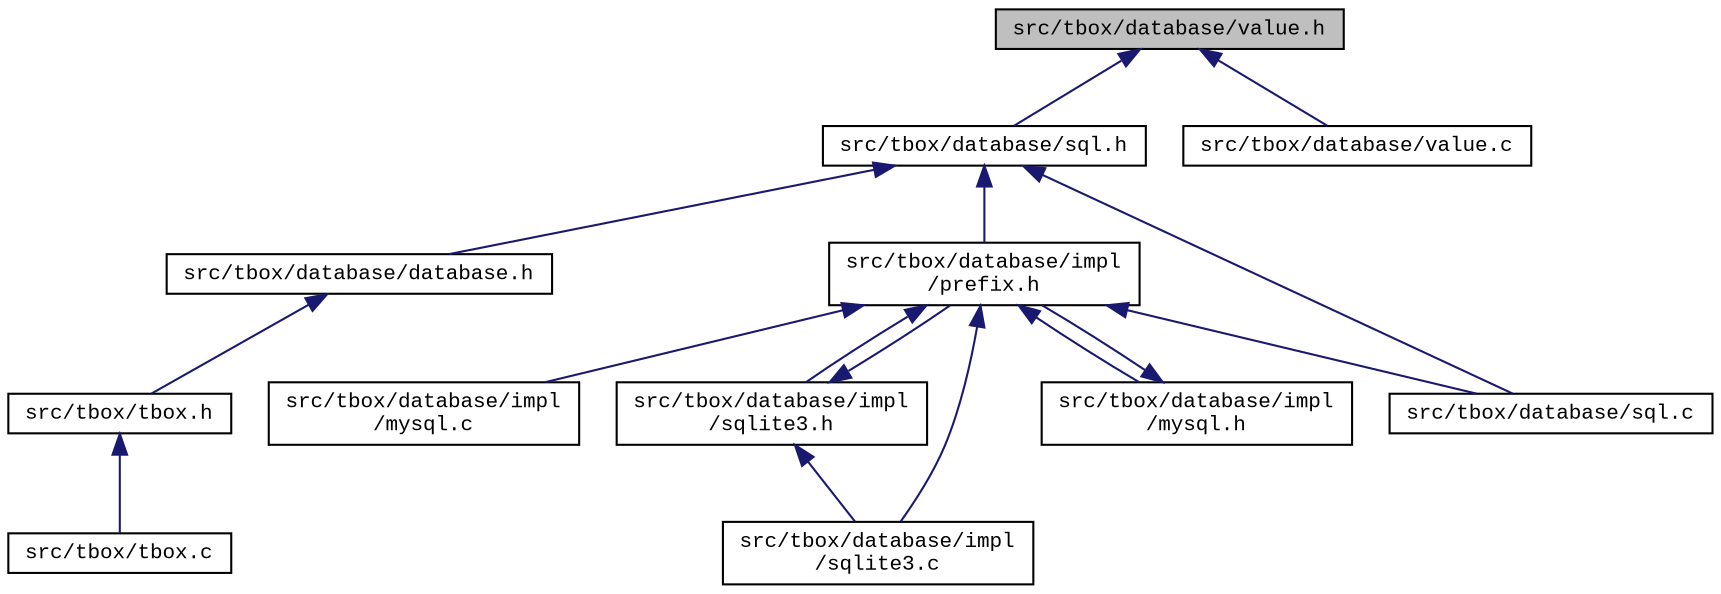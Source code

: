digraph "src/tbox/database/value.h"
{
  edge [fontname="CourierNew",fontsize="10",labelfontname="CourierNew",labelfontsize="10"];
  node [fontname="CourierNew",fontsize="10",shape=record];
  Node1 [label="src/tbox/database/value.h",height=0.2,width=0.4,color="black", fillcolor="grey75", style="filled" fontcolor="black"];
  Node1 -> Node2 [dir="back",color="midnightblue",fontsize="10",style="solid",fontname="CourierNew"];
  Node2 [label="src/tbox/database/sql.h",height=0.2,width=0.4,color="black", fillcolor="white", style="filled",URL="$d4/d59/sql_8h.html"];
  Node2 -> Node3 [dir="back",color="midnightblue",fontsize="10",style="solid",fontname="CourierNew"];
  Node3 [label="src/tbox/database/database.h",height=0.2,width=0.4,color="black", fillcolor="white", style="filled",URL="$d8/d9c/database_8h.html"];
  Node3 -> Node4 [dir="back",color="midnightblue",fontsize="10",style="solid",fontname="CourierNew"];
  Node4 [label="src/tbox/tbox.h",height=0.2,width=0.4,color="black", fillcolor="white", style="filled",URL="$da/dec/tbox_8h.html"];
  Node4 -> Node5 [dir="back",color="midnightblue",fontsize="10",style="solid",fontname="CourierNew"];
  Node5 [label="src/tbox/tbox.c",height=0.2,width=0.4,color="black", fillcolor="white", style="filled",URL="$d4/dfe/tbox_8c.html"];
  Node2 -> Node6 [dir="back",color="midnightblue",fontsize="10",style="solid",fontname="CourierNew"];
  Node6 [label="src/tbox/database/impl\l/prefix.h",height=0.2,width=0.4,color="black", fillcolor="white", style="filled",URL="$da/d2f/database_2impl_2prefix_8h_source.html"];
  Node6 -> Node7 [dir="back",color="midnightblue",fontsize="10",style="solid",fontname="CourierNew"];
  Node7 [label="src/tbox/database/impl\l/mysql.c",height=0.2,width=0.4,color="black", fillcolor="white", style="filled",URL="$da/dd4/mysql_8c.html"];
  Node6 -> Node8 [dir="back",color="midnightblue",fontsize="10",style="solid",fontname="CourierNew"];
  Node8 [label="src/tbox/database/impl\l/sqlite3.h",height=0.2,width=0.4,color="black", fillcolor="white", style="filled",URL="$de/dd3/sqlite3_8h.html"];
  Node8 -> Node6 [dir="back",color="midnightblue",fontsize="10",style="solid",fontname="CourierNew"];
  Node8 -> Node9 [dir="back",color="midnightblue",fontsize="10",style="solid",fontname="CourierNew"];
  Node9 [label="src/tbox/database/impl\l/sqlite3.c",height=0.2,width=0.4,color="black", fillcolor="white", style="filled",URL="$db/d1b/sqlite3_8c.html"];
  Node6 -> Node10 [dir="back",color="midnightblue",fontsize="10",style="solid",fontname="CourierNew"];
  Node10 [label="src/tbox/database/impl\l/mysql.h",height=0.2,width=0.4,color="black", fillcolor="white", style="filled",URL="$de/d53/mysql_8h.html"];
  Node10 -> Node6 [dir="back",color="midnightblue",fontsize="10",style="solid",fontname="CourierNew"];
  Node6 -> Node9 [dir="back",color="midnightblue",fontsize="10",style="solid",fontname="CourierNew"];
  Node6 -> Node11 [dir="back",color="midnightblue",fontsize="10",style="solid",fontname="CourierNew"];
  Node11 [label="src/tbox/database/sql.c",height=0.2,width=0.4,color="black", fillcolor="white", style="filled",URL="$d2/dcc/sql_8c.html"];
  Node2 -> Node11 [dir="back",color="midnightblue",fontsize="10",style="solid",fontname="CourierNew"];
  Node1 -> Node12 [dir="back",color="midnightblue",fontsize="10",style="solid",fontname="CourierNew"];
  Node12 [label="src/tbox/database/value.c",height=0.2,width=0.4,color="black", fillcolor="white", style="filled",URL="$d7/dc0/value_8c.html"];
}
